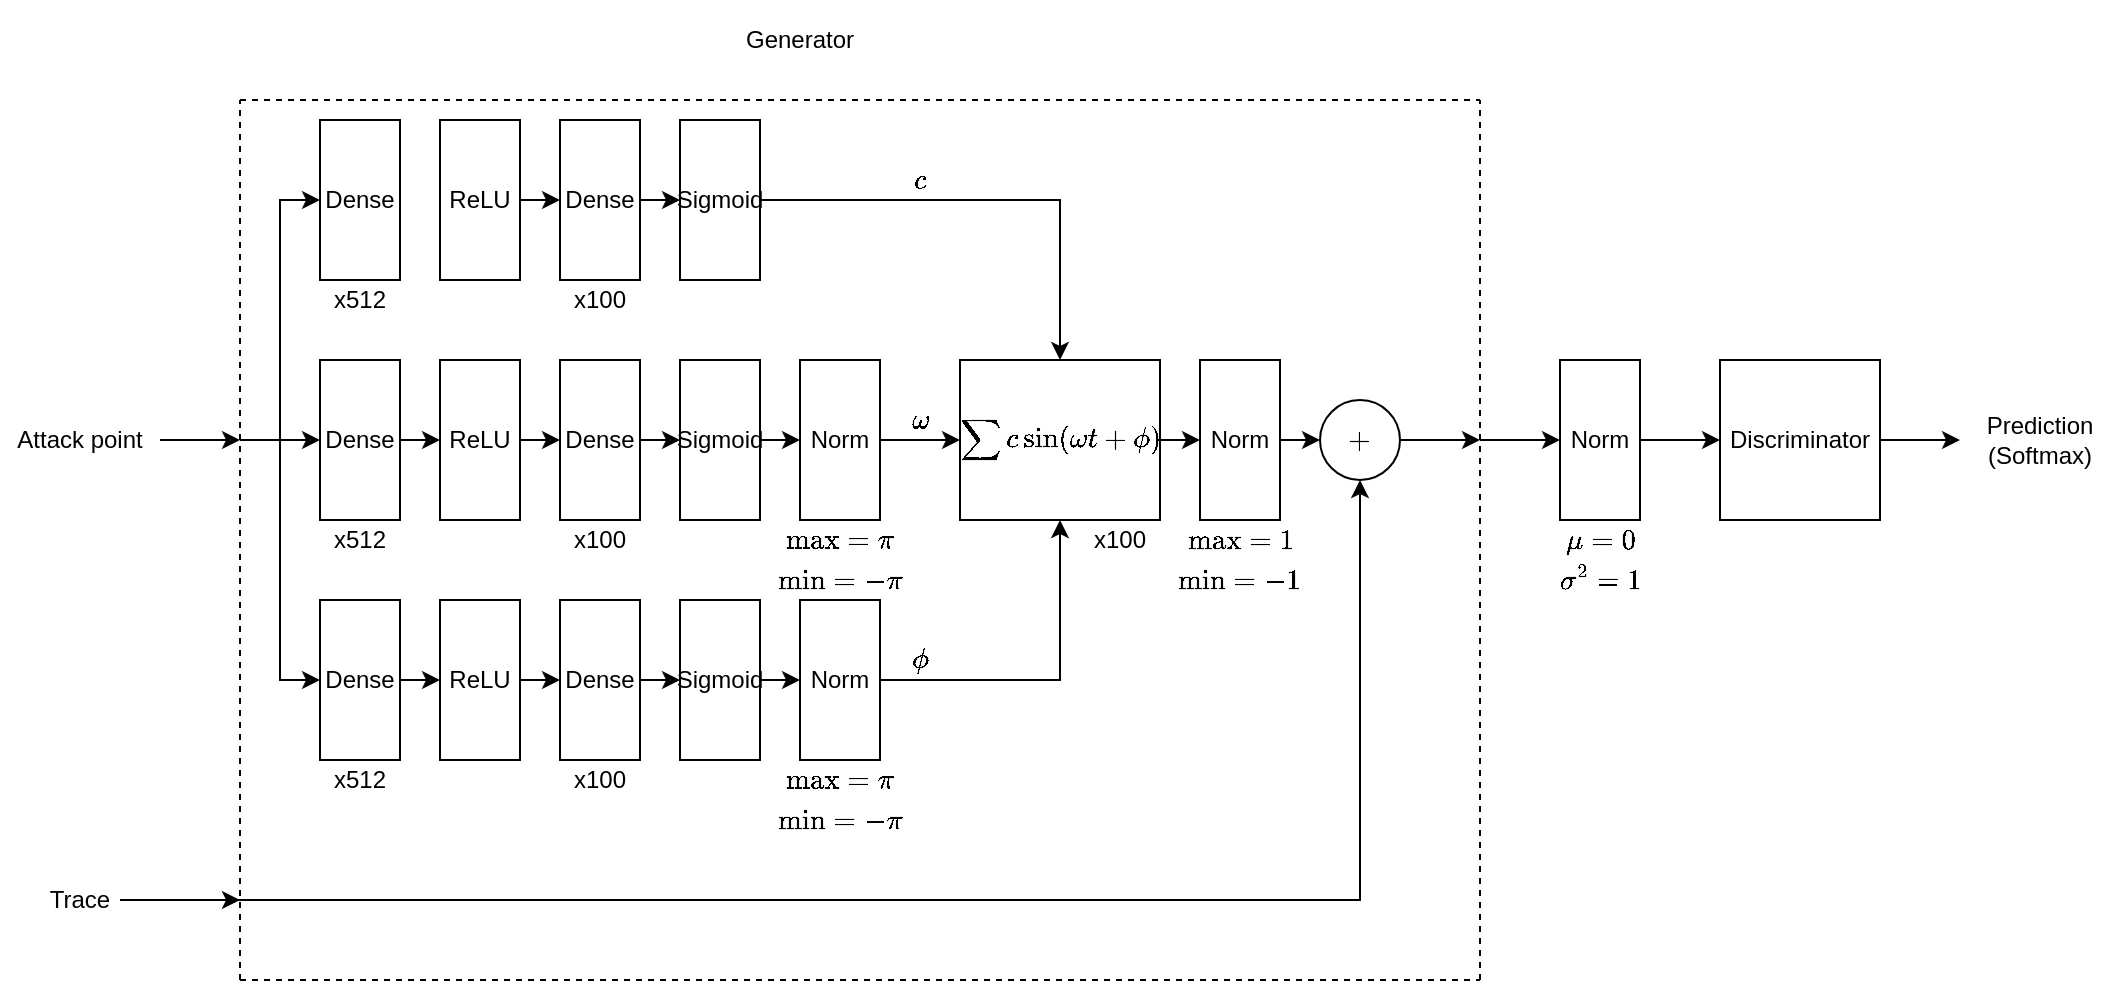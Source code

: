 <mxfile version="16.4.5" type="device"><diagram id="1cE9sgy44pvK4Kxqh7rR" name="Page-1"><mxGraphModel dx="2272" dy="727" grid="1" gridSize="10" guides="1" tooltips="1" connect="1" arrows="1" fold="1" page="1" pageScale="1" pageWidth="850" pageHeight="1100" math="1" shadow="0"><root><mxCell id="0"/><mxCell id="1" parent="0"/><mxCell id="XdFX4buFfyT47oLjuNTR-1" value="Discriminator" style="whiteSpace=wrap;html=1;aspect=fixed;" parent="1" vertex="1"><mxGeometry x="600" y="210" width="80" height="80" as="geometry"/></mxCell><mxCell id="XdFX4buFfyT47oLjuNTR-5" value="Norm" style="rounded=0;whiteSpace=wrap;html=1;" parent="1" vertex="1"><mxGeometry x="520" y="210" width="40" height="80" as="geometry"/></mxCell><mxCell id="XdFX4buFfyT47oLjuNTR-6" value="$$\mu=0$$" style="text;html=1;strokeColor=none;fillColor=none;align=center;verticalAlign=middle;whiteSpace=wrap;rounded=0;" parent="1" vertex="1"><mxGeometry x="520" y="290" width="40" height="20" as="geometry"/></mxCell><mxCell id="XdFX4buFfyT47oLjuNTR-7" value="$$\sigma^2 = 1$$" style="text;html=1;strokeColor=none;fillColor=none;align=center;verticalAlign=middle;whiteSpace=wrap;rounded=0;" parent="1" vertex="1"><mxGeometry x="520" y="310" width="40" height="20" as="geometry"/></mxCell><mxCell id="XdFX4buFfyT47oLjuNTR-8" value="" style="endArrow=classic;html=1;rounded=0;exitX=1;exitY=0.5;exitDx=0;exitDy=0;entryX=0;entryY=0.5;entryDx=0;entryDy=0;" parent="1" source="XdFX4buFfyT47oLjuNTR-5" target="XdFX4buFfyT47oLjuNTR-1" edge="1"><mxGeometry width="50" height="50" relative="1" as="geometry"><mxPoint x="630" y="390" as="sourcePoint"/><mxPoint x="680" y="340" as="targetPoint"/></mxGeometry></mxCell><mxCell id="XdFX4buFfyT47oLjuNTR-10" value="" style="endArrow=classic;html=1;rounded=0;exitX=1;exitY=0.5;exitDx=0;exitDy=0;" parent="1" source="XdFX4buFfyT47oLjuNTR-1" edge="1"><mxGeometry width="50" height="50" relative="1" as="geometry"><mxPoint x="740" y="280" as="sourcePoint"/><mxPoint x="720" y="250" as="targetPoint"/></mxGeometry></mxCell><mxCell id="XdFX4buFfyT47oLjuNTR-11" value="Prediction (Softmax)" style="text;html=1;strokeColor=none;fillColor=none;align=center;verticalAlign=middle;whiteSpace=wrap;rounded=0;" parent="1" vertex="1"><mxGeometry x="720" y="230" width="80" height="40" as="geometry"/></mxCell><mxCell id="XdFX4buFfyT47oLjuNTR-12" value="" style="endArrow=classic;html=1;rounded=0;entryX=0;entryY=0.5;entryDx=0;entryDy=0;" parent="1" target="XdFX4buFfyT47oLjuNTR-5" edge="1"><mxGeometry width="50" height="50" relative="1" as="geometry"><mxPoint x="480" y="250" as="sourcePoint"/><mxPoint x="420" y="230" as="targetPoint"/></mxGeometry></mxCell><mxCell id="XdFX4buFfyT47oLjuNTR-17" value="" style="endArrow=classic;html=1;rounded=0;entryX=0;entryY=0.25;entryDx=0;entryDy=0;" parent="1" edge="1"><mxGeometry width="50" height="50" relative="1" as="geometry"><mxPoint x="-180" y="250" as="sourcePoint"/><mxPoint x="-140" y="250" as="targetPoint"/></mxGeometry></mxCell><mxCell id="XdFX4buFfyT47oLjuNTR-18" value="" style="endArrow=classic;html=1;rounded=0;entryX=0;entryY=0.75;entryDx=0;entryDy=0;" parent="1" edge="1"><mxGeometry width="50" height="50" relative="1" as="geometry"><mxPoint x="-180" y="480" as="sourcePoint"/><mxPoint x="-140" y="480" as="targetPoint"/></mxGeometry></mxCell><mxCell id="XdFX4buFfyT47oLjuNTR-19" value="Trace" style="text;html=1;strokeColor=none;fillColor=none;align=center;verticalAlign=middle;whiteSpace=wrap;rounded=0;dashed=1;" parent="1" vertex="1"><mxGeometry x="-260" y="460" width="80" height="40" as="geometry"/></mxCell><mxCell id="XdFX4buFfyT47oLjuNTR-20" value="Attack point" style="text;html=1;strokeColor=none;fillColor=none;align=center;verticalAlign=middle;whiteSpace=wrap;rounded=0;dashed=1;" parent="1" vertex="1"><mxGeometry x="-260" y="230" width="80" height="40" as="geometry"/></mxCell><mxCell id="XdFX4buFfyT47oLjuNTR-21" value="Generator" style="text;html=1;strokeColor=none;fillColor=none;align=center;verticalAlign=middle;whiteSpace=wrap;rounded=0;dashed=1;" parent="1" vertex="1"><mxGeometry x="100" y="30" width="80" height="40" as="geometry"/></mxCell><mxCell id="XdFX4buFfyT47oLjuNTR-24" value="$$+$$" style="ellipse;whiteSpace=wrap;html=1;aspect=fixed;fillColor=default;" parent="1" vertex="1"><mxGeometry x="400" y="230" width="40" height="40" as="geometry"/></mxCell><mxCell id="XdFX4buFfyT47oLjuNTR-27" value="" style="endArrow=classic;html=1;rounded=0;exitX=1;exitY=0.5;exitDx=0;exitDy=0;" parent="1" source="XdFX4buFfyT47oLjuNTR-24" edge="1"><mxGeometry width="50" height="50" relative="1" as="geometry"><mxPoint x="570" y="410" as="sourcePoint"/><mxPoint x="480" y="250" as="targetPoint"/></mxGeometry></mxCell><mxCell id="XdFX4buFfyT47oLjuNTR-72" value="Dense" style="rounded=0;whiteSpace=wrap;html=1;fillColor=default;" parent="1" vertex="1"><mxGeometry x="-100" y="90" width="40" height="80" as="geometry"/></mxCell><mxCell id="XdFX4buFfyT47oLjuNTR-73" value="ReLU" style="rounded=0;whiteSpace=wrap;html=1;fillColor=default;" parent="1" vertex="1"><mxGeometry x="-40" y="90" width="40" height="80" as="geometry"/></mxCell><mxCell id="XdFX4buFfyT47oLjuNTR-74" value="Dense" style="rounded=0;whiteSpace=wrap;html=1;fillColor=default;" parent="1" vertex="1"><mxGeometry x="20" y="90" width="40" height="80" as="geometry"/></mxCell><mxCell id="XdFX4buFfyT47oLjuNTR-75" value="Sigmoid" style="rounded=0;whiteSpace=wrap;html=1;fillColor=default;" parent="1" vertex="1"><mxGeometry x="80" y="90" width="40" height="80" as="geometry"/></mxCell><mxCell id="XdFX4buFfyT47oLjuNTR-78" value="x512" style="text;html=1;strokeColor=none;fillColor=none;align=center;verticalAlign=middle;whiteSpace=wrap;rounded=0;" parent="1" vertex="1"><mxGeometry x="-100" y="170" width="40" height="20" as="geometry"/></mxCell><mxCell id="XdFX4buFfyT47oLjuNTR-79" value="x100" style="text;html=1;strokeColor=none;fillColor=none;align=center;verticalAlign=middle;whiteSpace=wrap;rounded=0;" parent="1" vertex="1"><mxGeometry x="20" y="170" width="40" height="20" as="geometry"/></mxCell><mxCell id="XdFX4buFfyT47oLjuNTR-80" value="Dense" style="rounded=0;whiteSpace=wrap;html=1;fillColor=default;" parent="1" vertex="1"><mxGeometry x="-100" y="210" width="40" height="80" as="geometry"/></mxCell><mxCell id="XdFX4buFfyT47oLjuNTR-81" value="ReLU" style="rounded=0;whiteSpace=wrap;html=1;fillColor=default;" parent="1" vertex="1"><mxGeometry x="-40" y="210" width="40" height="80" as="geometry"/></mxCell><mxCell id="XdFX4buFfyT47oLjuNTR-82" value="Dense" style="rounded=0;whiteSpace=wrap;html=1;fillColor=default;" parent="1" vertex="1"><mxGeometry x="20" y="210" width="40" height="80" as="geometry"/></mxCell><mxCell id="XdFX4buFfyT47oLjuNTR-83" value="Sigmoid" style="rounded=0;whiteSpace=wrap;html=1;fillColor=default;" parent="1" vertex="1"><mxGeometry x="80" y="210" width="40" height="80" as="geometry"/></mxCell><mxCell id="XdFX4buFfyT47oLjuNTR-84" value="Norm" style="rounded=0;whiteSpace=wrap;html=1;fillColor=default;" parent="1" vertex="1"><mxGeometry x="140" y="210" width="40" height="80" as="geometry"/></mxCell><mxCell id="XdFX4buFfyT47oLjuNTR-85" value="x512" style="text;html=1;strokeColor=none;fillColor=none;align=center;verticalAlign=middle;whiteSpace=wrap;rounded=0;" parent="1" vertex="1"><mxGeometry x="-100" y="290" width="40" height="20" as="geometry"/></mxCell><mxCell id="XdFX4buFfyT47oLjuNTR-86" value="x100" style="text;html=1;strokeColor=none;fillColor=none;align=center;verticalAlign=middle;whiteSpace=wrap;rounded=0;" parent="1" vertex="1"><mxGeometry x="20" y="290" width="40" height="20" as="geometry"/></mxCell><mxCell id="XdFX4buFfyT47oLjuNTR-87" value="Dense" style="rounded=0;whiteSpace=wrap;html=1;fillColor=default;" parent="1" vertex="1"><mxGeometry x="-100" y="330" width="40" height="80" as="geometry"/></mxCell><mxCell id="XdFX4buFfyT47oLjuNTR-88" value="ReLU" style="rounded=0;whiteSpace=wrap;html=1;fillColor=default;" parent="1" vertex="1"><mxGeometry x="-40" y="330" width="40" height="80" as="geometry"/></mxCell><mxCell id="XdFX4buFfyT47oLjuNTR-89" value="Dense" style="rounded=0;whiteSpace=wrap;html=1;fillColor=default;" parent="1" vertex="1"><mxGeometry x="20" y="330" width="40" height="80" as="geometry"/></mxCell><mxCell id="XdFX4buFfyT47oLjuNTR-90" value="Sigmoid" style="rounded=0;whiteSpace=wrap;html=1;fillColor=default;" parent="1" vertex="1"><mxGeometry x="80" y="330" width="40" height="80" as="geometry"/></mxCell><mxCell id="XdFX4buFfyT47oLjuNTR-91" value="Norm" style="rounded=0;whiteSpace=wrap;html=1;fillColor=default;" parent="1" vertex="1"><mxGeometry x="140" y="330" width="40" height="80" as="geometry"/></mxCell><mxCell id="XdFX4buFfyT47oLjuNTR-92" value="x512" style="text;html=1;strokeColor=none;fillColor=none;align=center;verticalAlign=middle;whiteSpace=wrap;rounded=0;" parent="1" vertex="1"><mxGeometry x="-100" y="410" width="40" height="20" as="geometry"/></mxCell><mxCell id="XdFX4buFfyT47oLjuNTR-93" value="x100" style="text;html=1;strokeColor=none;fillColor=none;align=center;verticalAlign=middle;whiteSpace=wrap;rounded=0;" parent="1" vertex="1"><mxGeometry x="20" y="410" width="40" height="20" as="geometry"/></mxCell><mxCell id="XdFX4buFfyT47oLjuNTR-95" value="$$\sum c\sin(\omega t + \phi)$$" style="rounded=0;whiteSpace=wrap;html=1;fillColor=default;" parent="1" vertex="1"><mxGeometry x="220" y="210" width="100" height="80" as="geometry"/></mxCell><mxCell id="XdFX4buFfyT47oLjuNTR-97" value="" style="endArrow=classic;html=1;rounded=0;exitX=1;exitY=0.5;exitDx=0;exitDy=0;entryX=0.5;entryY=0;entryDx=0;entryDy=0;" parent="1" source="XdFX4buFfyT47oLjuNTR-75" target="XdFX4buFfyT47oLjuNTR-95" edge="1"><mxGeometry width="50" height="50" relative="1" as="geometry"><mxPoint x="180" y="130" as="sourcePoint"/><mxPoint x="280" y="110" as="targetPoint"/><Array as="points"><mxPoint x="270" y="130"/></Array></mxGeometry></mxCell><mxCell id="XdFX4buFfyT47oLjuNTR-98" value="" style="endArrow=classic;html=1;rounded=0;exitX=1;exitY=0.5;exitDx=0;exitDy=0;entryX=0;entryY=0.5;entryDx=0;entryDy=0;" parent="1" source="XdFX4buFfyT47oLjuNTR-84" target="XdFX4buFfyT47oLjuNTR-95" edge="1"><mxGeometry width="50" height="50" relative="1" as="geometry"><mxPoint x="310" y="390" as="sourcePoint"/><mxPoint x="360" y="340" as="targetPoint"/></mxGeometry></mxCell><mxCell id="XdFX4buFfyT47oLjuNTR-99" value="" style="endArrow=classic;html=1;rounded=0;exitX=1;exitY=0.5;exitDx=0;exitDy=0;entryX=0.5;entryY=1;entryDx=0;entryDy=0;" parent="1" source="XdFX4buFfyT47oLjuNTR-91" target="XdFX4buFfyT47oLjuNTR-95" edge="1"><mxGeometry width="50" height="50" relative="1" as="geometry"><mxPoint x="280" y="400" as="sourcePoint"/><mxPoint x="330" y="350" as="targetPoint"/><Array as="points"><mxPoint x="270" y="370"/></Array></mxGeometry></mxCell><mxCell id="XdFX4buFfyT47oLjuNTR-100" value="$$c$$" style="text;html=1;strokeColor=none;fillColor=none;align=center;verticalAlign=middle;whiteSpace=wrap;rounded=0;" parent="1" vertex="1"><mxGeometry x="180" y="110" width="40" height="20" as="geometry"/></mxCell><mxCell id="XdFX4buFfyT47oLjuNTR-101" value="$$\omega$$" style="text;html=1;strokeColor=none;fillColor=none;align=center;verticalAlign=middle;whiteSpace=wrap;rounded=0;" parent="1" vertex="1"><mxGeometry x="180" y="230" width="40" height="20" as="geometry"/></mxCell><mxCell id="XdFX4buFfyT47oLjuNTR-103" value="$$\phi$$" style="text;html=1;strokeColor=none;fillColor=none;align=center;verticalAlign=middle;whiteSpace=wrap;rounded=0;" parent="1" vertex="1"><mxGeometry x="180" y="350" width="40" height="20" as="geometry"/></mxCell><mxCell id="XdFX4buFfyT47oLjuNTR-105" value="" style="endArrow=classic;html=1;rounded=0;entryX=0;entryY=0.5;entryDx=0;entryDy=0;exitX=1;exitY=0.5;exitDx=0;exitDy=0;" parent="1" source="XdFX4buFfyT47oLjuNTR-74" target="XdFX4buFfyT47oLjuNTR-75" edge="1"><mxGeometry width="50" height="50" relative="1" as="geometry"><mxPoint x="-230" y="270" as="sourcePoint"/><mxPoint x="-180" y="220" as="targetPoint"/></mxGeometry></mxCell><mxCell id="XdFX4buFfyT47oLjuNTR-106" value="" style="endArrow=classic;html=1;rounded=0;entryX=0;entryY=0.5;entryDx=0;entryDy=0;exitX=1;exitY=0.5;exitDx=0;exitDy=0;" parent="1" source="XdFX4buFfyT47oLjuNTR-73" target="XdFX4buFfyT47oLjuNTR-74" edge="1"><mxGeometry width="50" height="50" relative="1" as="geometry"><mxPoint x="-300" y="290" as="sourcePoint"/><mxPoint x="-250" y="240" as="targetPoint"/></mxGeometry></mxCell><mxCell id="XdFX4buFfyT47oLjuNTR-108" value="" style="endArrow=classic;html=1;rounded=0;entryX=0;entryY=0.5;entryDx=0;entryDy=0;exitX=1;exitY=0.5;exitDx=0;exitDy=0;" parent="1" source="XdFX4buFfyT47oLjuNTR-83" target="XdFX4buFfyT47oLjuNTR-84" edge="1"><mxGeometry width="50" height="50" relative="1" as="geometry"><mxPoint x="60" y="510" as="sourcePoint"/><mxPoint x="110" y="460" as="targetPoint"/></mxGeometry></mxCell><mxCell id="XdFX4buFfyT47oLjuNTR-109" value="" style="endArrow=classic;html=1;rounded=0;entryX=0;entryY=0.5;entryDx=0;entryDy=0;exitX=1;exitY=0.5;exitDx=0;exitDy=0;" parent="1" source="XdFX4buFfyT47oLjuNTR-82" target="XdFX4buFfyT47oLjuNTR-83" edge="1"><mxGeometry width="50" height="50" relative="1" as="geometry"><mxPoint x="-240" y="330" as="sourcePoint"/><mxPoint x="-190" y="280" as="targetPoint"/></mxGeometry></mxCell><mxCell id="XdFX4buFfyT47oLjuNTR-110" value="" style="endArrow=classic;html=1;rounded=0;entryX=0;entryY=0.5;entryDx=0;entryDy=0;exitX=1;exitY=0.5;exitDx=0;exitDy=0;" parent="1" source="XdFX4buFfyT47oLjuNTR-81" target="XdFX4buFfyT47oLjuNTR-82" edge="1"><mxGeometry width="50" height="50" relative="1" as="geometry"><mxPoint x="-250" y="320" as="sourcePoint"/><mxPoint x="-200" y="270" as="targetPoint"/></mxGeometry></mxCell><mxCell id="XdFX4buFfyT47oLjuNTR-111" value="" style="endArrow=classic;html=1;rounded=0;entryX=0;entryY=0.5;entryDx=0;entryDy=0;exitX=1;exitY=0.5;exitDx=0;exitDy=0;" parent="1" source="XdFX4buFfyT47oLjuNTR-80" target="XdFX4buFfyT47oLjuNTR-81" edge="1"><mxGeometry width="50" height="50" relative="1" as="geometry"><mxPoint x="-200" y="310" as="sourcePoint"/><mxPoint x="-150" y="260" as="targetPoint"/></mxGeometry></mxCell><mxCell id="XdFX4buFfyT47oLjuNTR-112" value="" style="endArrow=classic;html=1;rounded=0;entryX=0;entryY=0.5;entryDx=0;entryDy=0;exitX=1;exitY=0.5;exitDx=0;exitDy=0;" parent="1" source="XdFX4buFfyT47oLjuNTR-90" target="XdFX4buFfyT47oLjuNTR-91" edge="1"><mxGeometry width="50" height="50" relative="1" as="geometry"><mxPoint x="50" y="510" as="sourcePoint"/><mxPoint x="100" y="460" as="targetPoint"/></mxGeometry></mxCell><mxCell id="XdFX4buFfyT47oLjuNTR-113" value="" style="endArrow=classic;html=1;rounded=0;entryX=0;entryY=0.5;entryDx=0;entryDy=0;exitX=1;exitY=0.5;exitDx=0;exitDy=0;" parent="1" source="XdFX4buFfyT47oLjuNTR-89" target="XdFX4buFfyT47oLjuNTR-90" edge="1"><mxGeometry width="50" height="50" relative="1" as="geometry"><mxPoint x="-60" y="510" as="sourcePoint"/><mxPoint x="-10" y="460" as="targetPoint"/></mxGeometry></mxCell><mxCell id="XdFX4buFfyT47oLjuNTR-114" value="" style="endArrow=classic;html=1;rounded=0;entryX=0;entryY=0.5;entryDx=0;entryDy=0;exitX=1;exitY=0.5;exitDx=0;exitDy=0;" parent="1" source="XdFX4buFfyT47oLjuNTR-88" target="XdFX4buFfyT47oLjuNTR-89" edge="1"><mxGeometry width="50" height="50" relative="1" as="geometry"><mxPoint x="-50" y="510" as="sourcePoint"/><mxPoint y="460" as="targetPoint"/></mxGeometry></mxCell><mxCell id="XdFX4buFfyT47oLjuNTR-115" value="" style="endArrow=classic;html=1;rounded=0;entryX=0;entryY=0.5;entryDx=0;entryDy=0;exitX=1;exitY=0.5;exitDx=0;exitDy=0;" parent="1" source="XdFX4buFfyT47oLjuNTR-87" target="XdFX4buFfyT47oLjuNTR-88" edge="1"><mxGeometry width="50" height="50" relative="1" as="geometry"><mxPoint x="-70" y="510" as="sourcePoint"/><mxPoint x="-20" y="460" as="targetPoint"/></mxGeometry></mxCell><mxCell id="XdFX4buFfyT47oLjuNTR-116" value="$$\text{max}= \pi$$" style="text;html=1;strokeColor=none;fillColor=none;align=center;verticalAlign=middle;whiteSpace=wrap;rounded=0;" parent="1" vertex="1"><mxGeometry x="140" y="290" width="40" height="20" as="geometry"/></mxCell><mxCell id="XdFX4buFfyT47oLjuNTR-117" value="$$\text{min}=-\pi$$" style="text;html=1;strokeColor=none;fillColor=none;align=center;verticalAlign=middle;whiteSpace=wrap;rounded=0;" parent="1" vertex="1"><mxGeometry x="140" y="310" width="40" height="20" as="geometry"/></mxCell><mxCell id="XdFX4buFfyT47oLjuNTR-118" value="$$\text{max}=\pi$$" style="text;html=1;strokeColor=none;fillColor=none;align=center;verticalAlign=middle;whiteSpace=wrap;rounded=0;" parent="1" vertex="1"><mxGeometry x="140" y="410" width="40" height="20" as="geometry"/></mxCell><mxCell id="XdFX4buFfyT47oLjuNTR-119" value="$$\text{min}=-\pi$$" style="text;html=1;strokeColor=none;fillColor=none;align=center;verticalAlign=middle;whiteSpace=wrap;rounded=0;" parent="1" vertex="1"><mxGeometry x="140" y="430" width="40" height="20" as="geometry"/></mxCell><mxCell id="XdFX4buFfyT47oLjuNTR-120" value="" style="endArrow=classic;html=1;rounded=0;entryX=0;entryY=0.5;entryDx=0;entryDy=0;" parent="1" target="XdFX4buFfyT47oLjuNTR-72" edge="1"><mxGeometry width="50" height="50" relative="1" as="geometry"><mxPoint x="-140" y="250" as="sourcePoint"/><mxPoint x="-130" y="220" as="targetPoint"/><Array as="points"><mxPoint x="-120" y="250"/><mxPoint x="-120" y="130"/></Array></mxGeometry></mxCell><mxCell id="XdFX4buFfyT47oLjuNTR-121" value="" style="endArrow=classic;html=1;rounded=0;entryX=0;entryY=0.5;entryDx=0;entryDy=0;" parent="1" target="XdFX4buFfyT47oLjuNTR-80" edge="1"><mxGeometry width="50" height="50" relative="1" as="geometry"><mxPoint x="-140" y="250" as="sourcePoint"/><mxPoint x="-200" y="220" as="targetPoint"/></mxGeometry></mxCell><mxCell id="XdFX4buFfyT47oLjuNTR-122" value="" style="endArrow=classic;html=1;rounded=0;entryX=0;entryY=0.5;entryDx=0;entryDy=0;" parent="1" target="XdFX4buFfyT47oLjuNTR-87" edge="1"><mxGeometry width="50" height="50" relative="1" as="geometry"><mxPoint x="-140" y="250" as="sourcePoint"/><mxPoint x="-110" y="390" as="targetPoint"/><Array as="points"><mxPoint x="-120" y="250"/><mxPoint x="-120" y="370"/></Array></mxGeometry></mxCell><mxCell id="XdFX4buFfyT47oLjuNTR-124" value="x100" style="text;html=1;strokeColor=none;fillColor=none;align=center;verticalAlign=middle;whiteSpace=wrap;rounded=0;" parent="1" vertex="1"><mxGeometry x="280" y="290" width="40" height="20" as="geometry"/></mxCell><mxCell id="XdFX4buFfyT47oLjuNTR-126" value="" style="endArrow=classic;html=1;rounded=0;entryX=0.5;entryY=1;entryDx=0;entryDy=0;" parent="1" target="XdFX4buFfyT47oLjuNTR-24" edge="1"><mxGeometry width="50" height="50" relative="1" as="geometry"><mxPoint x="-200" y="480" as="sourcePoint"/><mxPoint x="110" y="480" as="targetPoint"/><Array as="points"><mxPoint x="420" y="480"/></Array></mxGeometry></mxCell><mxCell id="XdFX4buFfyT47oLjuNTR-127" value="" style="endArrow=none;dashed=1;html=1;rounded=0;" parent="1" edge="1"><mxGeometry width="50" height="50" relative="1" as="geometry"><mxPoint x="480" y="520" as="sourcePoint"/><mxPoint x="480" y="80" as="targetPoint"/></mxGeometry></mxCell><mxCell id="XdFX4buFfyT47oLjuNTR-128" value="" style="endArrow=none;dashed=1;html=1;rounded=0;" parent="1" edge="1"><mxGeometry width="50" height="50" relative="1" as="geometry"><mxPoint x="-140" y="520" as="sourcePoint"/><mxPoint x="480" y="520" as="targetPoint"/></mxGeometry></mxCell><mxCell id="XdFX4buFfyT47oLjuNTR-129" value="" style="endArrow=none;dashed=1;html=1;rounded=0;" parent="1" edge="1"><mxGeometry width="50" height="50" relative="1" as="geometry"><mxPoint x="-140" y="520" as="sourcePoint"/><mxPoint x="-140" y="80" as="targetPoint"/></mxGeometry></mxCell><mxCell id="XdFX4buFfyT47oLjuNTR-130" value="" style="endArrow=none;dashed=1;html=1;rounded=0;" parent="1" edge="1"><mxGeometry width="50" height="50" relative="1" as="geometry"><mxPoint x="-140" y="80" as="sourcePoint"/><mxPoint x="480" y="80" as="targetPoint"/></mxGeometry></mxCell><mxCell id="XdFX4buFfyT47oLjuNTR-131" value="Norm" style="rounded=0;whiteSpace=wrap;html=1;fillColor=default;" parent="1" vertex="1"><mxGeometry x="340" y="210" width="40" height="80" as="geometry"/></mxCell><mxCell id="XdFX4buFfyT47oLjuNTR-133" value="$$\text{min}=-1$$" style="text;html=1;strokeColor=none;fillColor=none;align=center;verticalAlign=middle;whiteSpace=wrap;rounded=0;" parent="1" vertex="1"><mxGeometry x="340" y="310" width="40" height="20" as="geometry"/></mxCell><mxCell id="XdFX4buFfyT47oLjuNTR-134" value="$$\text{max}=1$$" style="text;html=1;strokeColor=none;fillColor=none;align=center;verticalAlign=middle;whiteSpace=wrap;rounded=0;" parent="1" vertex="1"><mxGeometry x="340" y="290" width="40" height="20" as="geometry"/></mxCell><mxCell id="XdFX4buFfyT47oLjuNTR-137" value="" style="endArrow=classic;html=1;rounded=0;exitX=1;exitY=0.5;exitDx=0;exitDy=0;entryX=0;entryY=0.5;entryDx=0;entryDy=0;" parent="1" target="XdFX4buFfyT47oLjuNTR-131" edge="1"><mxGeometry width="50" height="50" relative="1" as="geometry"><mxPoint x="320" y="250" as="sourcePoint"/><mxPoint x="410" y="110" as="targetPoint"/></mxGeometry></mxCell><mxCell id="XdFX4buFfyT47oLjuNTR-138" value="" style="endArrow=classic;html=1;rounded=0;exitX=1;exitY=0.5;exitDx=0;exitDy=0;entryX=0;entryY=0.5;entryDx=0;entryDy=0;" parent="1" source="XdFX4buFfyT47oLjuNTR-131" target="XdFX4buFfyT47oLjuNTR-24" edge="1"><mxGeometry width="50" height="50" relative="1" as="geometry"><mxPoint x="380" y="160" as="sourcePoint"/><mxPoint x="430" y="110" as="targetPoint"/></mxGeometry></mxCell></root></mxGraphModel></diagram></mxfile>